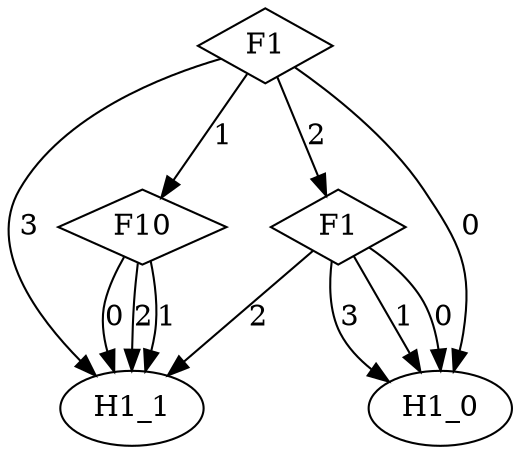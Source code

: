 digraph {
node [label=H1_1,style=""] H1_1
node [label=H1_1,style=""] H1_1
node [label=H1_1,style=""] H1_1
node [label=H1_0,style=""] H1_0
node [label=H1_1,style=""] H1_1
node [label=H1_0,style=""] H1_0
node [label=H1_0,style=""] H1_0
node [label=H1_1,style=""] H1_1
node [label=H1_0,style=""] H1_0
node [label=F10,shape="diamond",style=""] 2
node [label=F1,shape="diamond",style=""] 1
node [label=F1,shape="diamond",style=""] 0

2 -> H1_1 [label="2"]
2 -> H1_1 [label="1"]
2 -> H1_1 [label="0"]
1 -> H1_0 [label="3"]
1 -> H1_1 [label="2"]
1 -> H1_0 [label="1"]
1 -> H1_0 [label="0"]
0 -> H1_1 [label="3"]
0 -> 1 [label="2"]
0 -> 2 [label="1"]
0 -> H1_0 [label="0"]
}